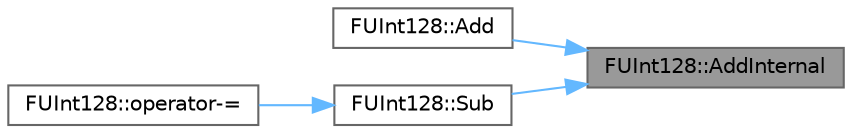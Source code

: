 digraph "FUInt128::AddInternal"
{
 // INTERACTIVE_SVG=YES
 // LATEX_PDF_SIZE
  bgcolor="transparent";
  edge [fontname=Helvetica,fontsize=10,labelfontname=Helvetica,labelfontsize=10];
  node [fontname=Helvetica,fontsize=10,shape=box,height=0.2,width=0.4];
  rankdir="RL";
  Node1 [id="Node000001",label="FUInt128::AddInternal",height=0.2,width=0.4,color="gray40", fillcolor="grey60", style="filled", fontcolor="black",tooltip=" "];
  Node1 -> Node2 [id="edge1_Node000001_Node000002",dir="back",color="steelblue1",style="solid",tooltip=" "];
  Node2 [id="Node000002",label="FUInt128::Add",height=0.2,width=0.4,color="grey40", fillcolor="white", style="filled",URL="$d2/d3f/classFUInt128.html#a2bf706701c9fa162566d33cf558e9780",tooltip="Add an unsigned 32bit value."];
  Node1 -> Node3 [id="edge2_Node000001_Node000003",dir="back",color="steelblue1",style="solid",tooltip=" "];
  Node3 [id="Node000003",label="FUInt128::Sub",height=0.2,width=0.4,color="grey40", fillcolor="white", style="filled",URL="$d2/d3f/classFUInt128.html#ae4778a8d48e2f031d15c6b37c5e8dd1e",tooltip=" "];
  Node3 -> Node4 [id="edge3_Node000003_Node000004",dir="back",color="steelblue1",style="solid",tooltip=" "];
  Node4 [id="Node000004",label="FUInt128::operator-=",height=0.2,width=0.4,color="grey40", fillcolor="white", style="filled",URL="$d2/d3f/classFUInt128.html#a6838263bc5a256163ca48351d7086fc8",tooltip=" "];
}
